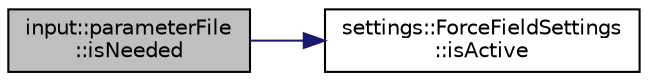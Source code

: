 digraph "input::parameterFile::isNeeded"
{
 // LATEX_PDF_SIZE
  edge [fontname="Helvetica",fontsize="10",labelfontname="Helvetica",labelfontsize="10"];
  node [fontname="Helvetica",fontsize="10",shape=record];
  rankdir="LR";
  Node1 [label="input::parameterFile\l::isNeeded",height=0.2,width=0.4,color="black", fillcolor="grey75", style="filled", fontcolor="black",tooltip="checks if reading topology file is needed"];
  Node1 -> Node2 [color="midnightblue",fontsize="10",style="solid",fontname="Helvetica"];
  Node2 [label="settings::ForceFieldSettings\l::isActive",height=0.2,width=0.4,color="black", fillcolor="white", style="filled",URL="$classsettings_1_1ForceFieldSettings.html#a46f47b50b6f43e332b26c4866f1896af",tooltip=" "];
}
